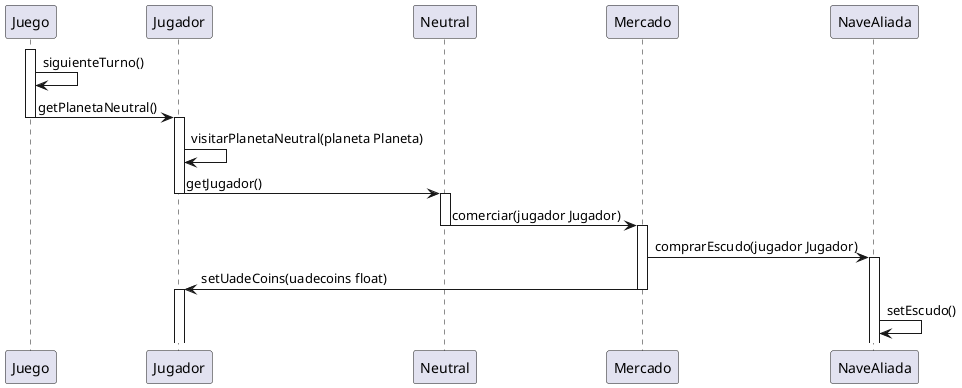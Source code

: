 @startuml
participant Juego
participant Jugador
participant Neutral
participant Mercado
participant NaveAliada

activate Juego
deactivate Juego
Juego -> Juego: siguienteTurno()
Juego -> Jugador: getPlanetaNeutral()
deactivate Juego
activate Jugador
Jugador -> Jugador: visitarPlanetaNeutral(planeta Planeta)
Jugador -> Neutral: getJugador()
deactivate Jugador
activate Neutral
Neutral -> Mercado: comerciar(jugador Jugador)
deactivate Neutral
activate Mercado

Mercado -> NaveAliada: comprarEscudo(jugador Jugador)
activate NaveAliada

Mercado -> Jugador: setUadeCoins(uadecoins float)
deactivate Mercado
activate Jugador
deactivate Jugador
NaveAliada -> NaveAliada: setEscudo()
@enduml
